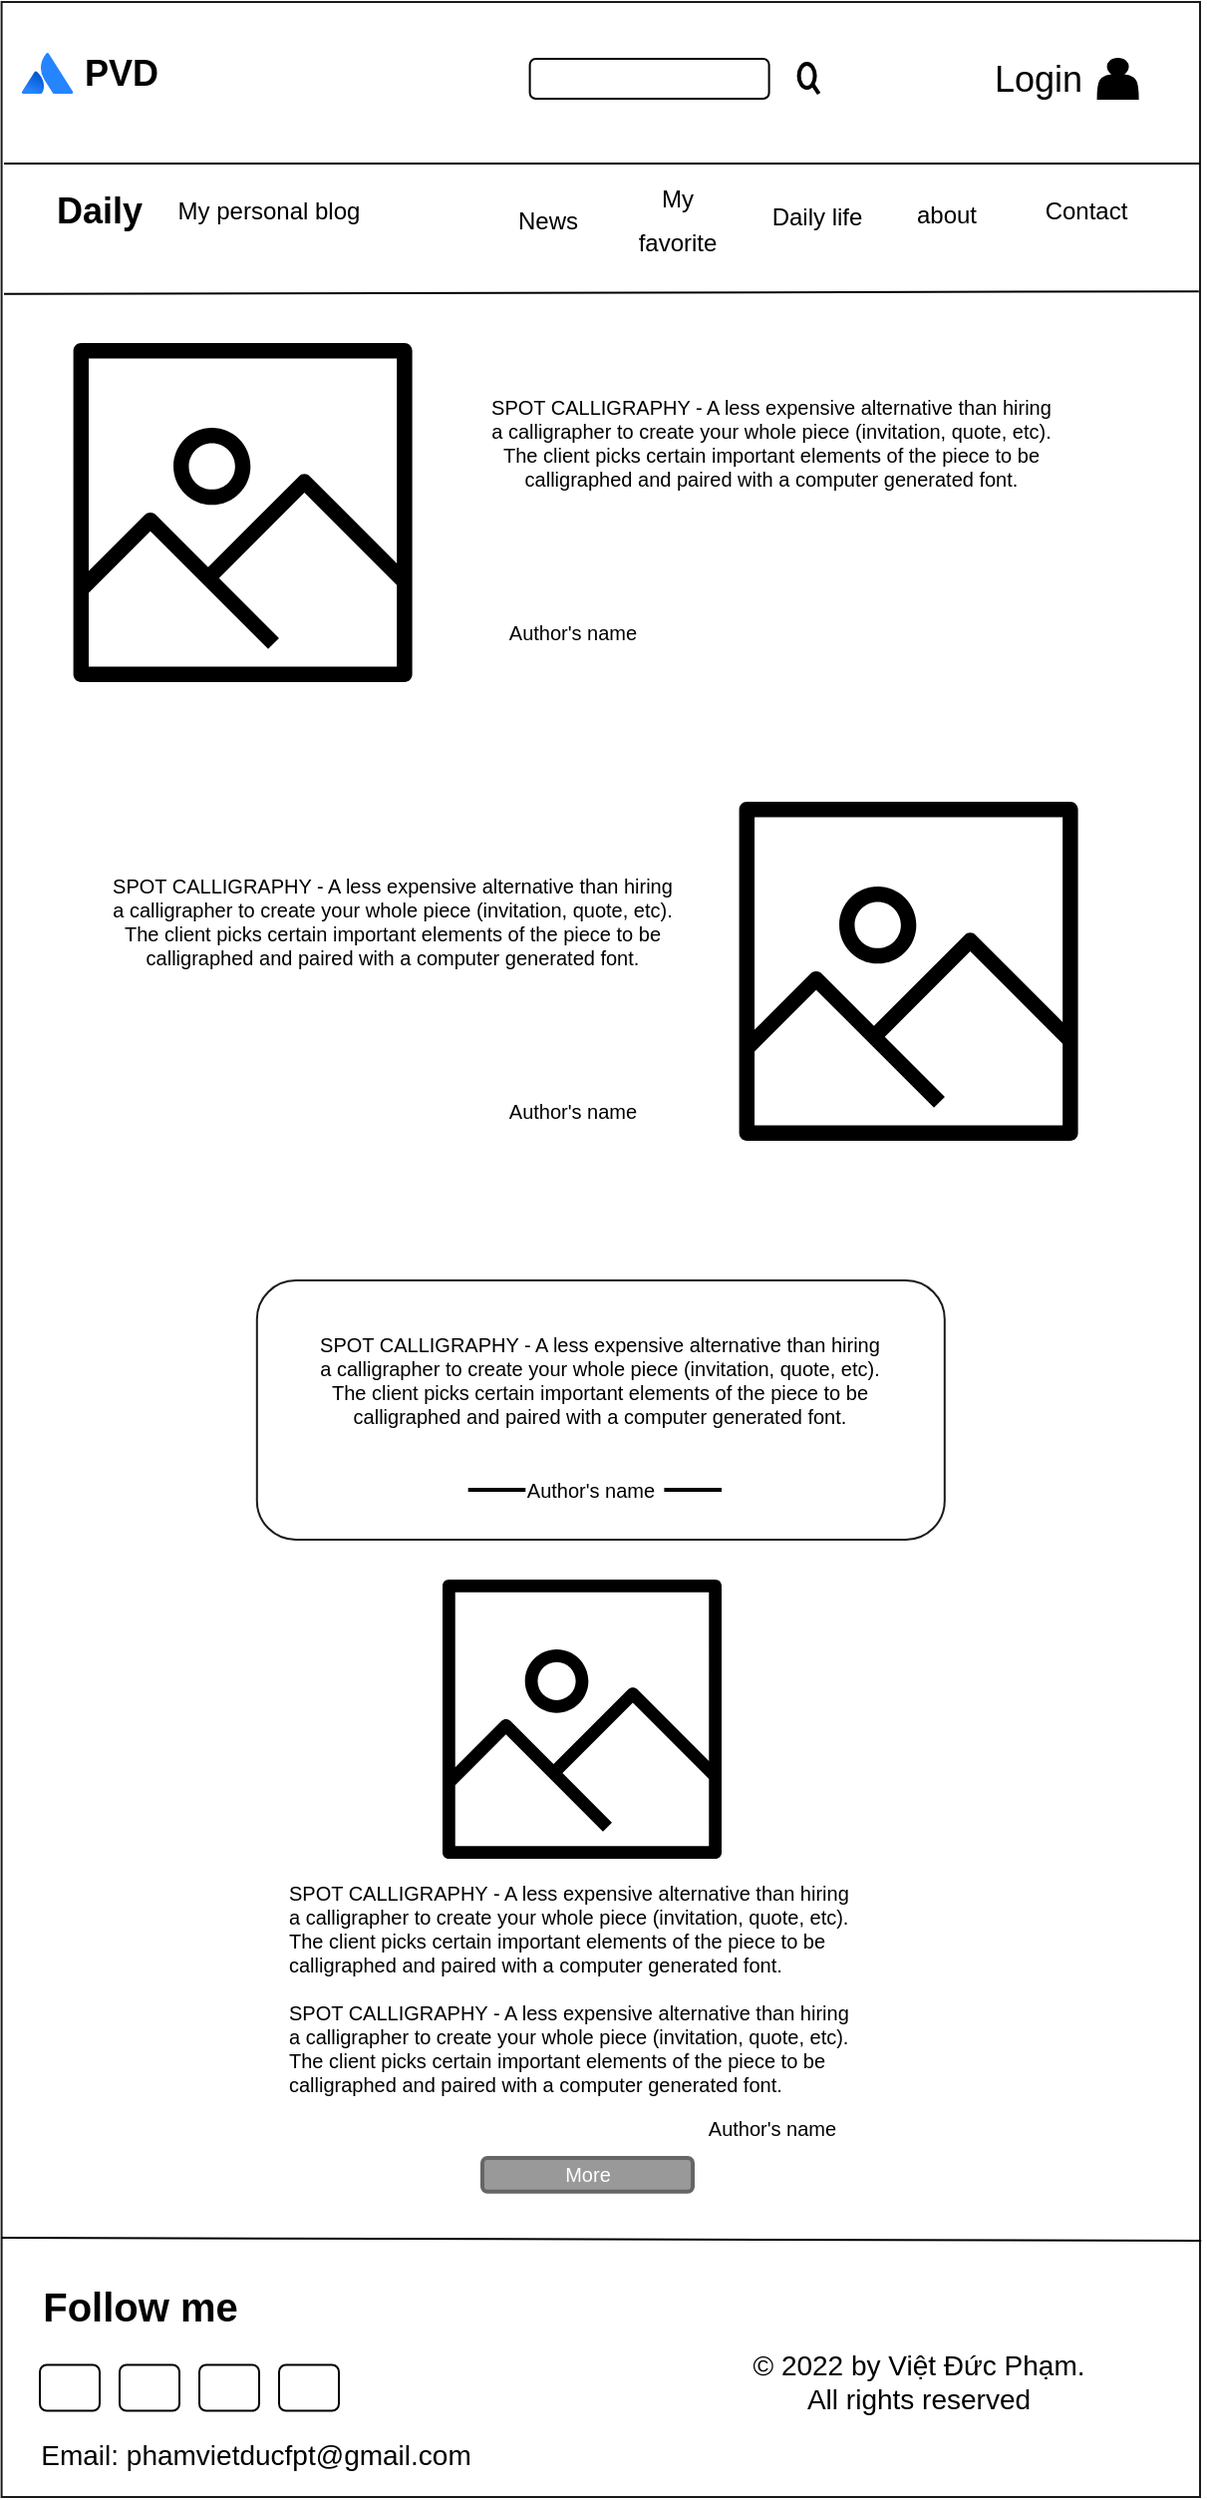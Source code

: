 <mxfile version="16.6.4" type="device"><diagram id="x9OtiY9y_OraUsxXOpW3" name="Page-1"><mxGraphModel dx="782" dy="475" grid="1" gridSize="10" guides="1" tooltips="1" connect="1" arrows="1" fold="1" page="1" pageScale="1" pageWidth="850" pageHeight="1100" math="0" shadow="0"><root><mxCell id="0"/><mxCell id="1" parent="0"/><mxCell id="0XnQZkTNEIMRQhWmWbKL-74" value="" style="rounded=0;whiteSpace=wrap;html=1;fontSize=10;fontColor=#000000;strokeColor=#1A1A1A;fillColor=#FFFFFF;" vertex="1" parent="1"><mxGeometry x="158.8" y="69" width="601.2" height="1251" as="geometry"/></mxCell><mxCell id="0XnQZkTNEIMRQhWmWbKL-59" value="&lt;span style=&quot;font-size: 18px&quot;&gt;&lt;b&gt;PVD&lt;/b&gt;&lt;/span&gt;" style="text;html=1;strokeColor=none;fillColor=none;align=center;verticalAlign=middle;whiteSpace=wrap;rounded=0;" vertex="1" parent="1"><mxGeometry x="188.8" y="90" width="60" height="30" as="geometry"/></mxCell><mxCell id="0XnQZkTNEIMRQhWmWbKL-60" value="My personal blog" style="text;html=1;strokeColor=none;fillColor=none;align=center;verticalAlign=middle;whiteSpace=wrap;rounded=0;" vertex="1" parent="1"><mxGeometry x="237.6" y="159.48" width="110" height="30" as="geometry"/></mxCell><mxCell id="0XnQZkTNEIMRQhWmWbKL-61" value="" style="rounded=1;whiteSpace=wrap;html=1;fontSize=18;" vertex="1" parent="1"><mxGeometry x="423.8" y="97.5" width="120" height="20" as="geometry"/></mxCell><mxCell id="0XnQZkTNEIMRQhWmWbKL-62" value="" style="html=1;verticalLabelPosition=bottom;align=center;labelBackgroundColor=#ffffff;verticalAlign=top;strokeWidth=2;strokeColor=#000000;shadow=0;dashed=0;shape=mxgraph.ios7.icons.looking_glass;fontSize=18;" vertex="1" parent="1"><mxGeometry x="558.8" y="100" width="10" height="15" as="geometry"/></mxCell><mxCell id="0XnQZkTNEIMRQhWmWbKL-63" value="Login" style="text;html=1;strokeColor=none;fillColor=none;align=center;verticalAlign=middle;whiteSpace=wrap;rounded=0;fontSize=18;" vertex="1" parent="1"><mxGeometry x="658.8" y="97.5" width="40" height="20" as="geometry"/></mxCell><mxCell id="0XnQZkTNEIMRQhWmWbKL-64" value="" style="shape=actor;whiteSpace=wrap;html=1;fontSize=18;strokeColor=#000000;fillColor=#000000;" vertex="1" parent="1"><mxGeometry x="708.8" y="97.5" width="20" height="20" as="geometry"/></mxCell><mxCell id="0XnQZkTNEIMRQhWmWbKL-65" value="" style="image;image=img/lib/atlassian/Atlassian_Logo.svg;fontSize=18;strokeColor=#000000;fillColor=#FFFFFF;" vertex="1" parent="1"><mxGeometry x="168.8" y="94.5" width="26" height="20.5" as="geometry"/></mxCell><mxCell id="0XnQZkTNEIMRQhWmWbKL-66" value="&lt;b&gt;Daily&lt;/b&gt;" style="text;html=1;strokeColor=none;fillColor=none;align=center;verticalAlign=middle;whiteSpace=wrap;rounded=0;fontSize=18;" vertex="1" parent="1"><mxGeometry x="167.6" y="159.48" width="80" height="30" as="geometry"/></mxCell><mxCell id="0XnQZkTNEIMRQhWmWbKL-67" value="&lt;font style=&quot;font-size: 12px&quot;&gt;News&lt;/font&gt;" style="text;html=1;strokeColor=none;fillColor=none;align=center;verticalAlign=middle;whiteSpace=wrap;rounded=0;fontSize=18;" vertex="1" parent="1"><mxGeometry x="407.6" y="166.98" width="50" height="20" as="geometry"/></mxCell><mxCell id="0XnQZkTNEIMRQhWmWbKL-68" value="&lt;font style=&quot;font-size: 12px&quot;&gt;My favorite&lt;/font&gt;" style="text;html=1;strokeColor=none;fillColor=none;align=center;verticalAlign=middle;whiteSpace=wrap;rounded=0;fontSize=18;" vertex="1" parent="1"><mxGeometry x="467.6" y="169.48" width="60" height="15" as="geometry"/></mxCell><mxCell id="0XnQZkTNEIMRQhWmWbKL-69" value="&lt;font style=&quot;font-size: 12px&quot;&gt;Contact&lt;/font&gt;" style="text;html=1;strokeColor=none;fillColor=none;align=center;verticalAlign=middle;whiteSpace=wrap;rounded=0;fontSize=18;" vertex="1" parent="1"><mxGeometry x="677.6" y="161.98" width="50" height="20" as="geometry"/></mxCell><mxCell id="0XnQZkTNEIMRQhWmWbKL-70" value="&lt;font style=&quot;font-size: 12px&quot;&gt;about&lt;/font&gt;" style="text;html=1;strokeColor=none;fillColor=none;align=center;verticalAlign=middle;whiteSpace=wrap;rounded=0;fontSize=18;" vertex="1" parent="1"><mxGeometry x="607.6" y="164.48" width="50" height="20" as="geometry"/></mxCell><mxCell id="0XnQZkTNEIMRQhWmWbKL-71" value="Daily life" style="text;html=1;strokeColor=none;fillColor=none;align=center;verticalAlign=middle;whiteSpace=wrap;rounded=0;fontSize=12;" vertex="1" parent="1"><mxGeometry x="537.6" y="161.98" width="60" height="30" as="geometry"/></mxCell><mxCell id="0XnQZkTNEIMRQhWmWbKL-72" value="" style="endArrow=none;html=1;rounded=0;fontSize=14;fontColor=#000000;" edge="1" parent="1"><mxGeometry width="50" height="50" relative="1" as="geometry"><mxPoint x="160" y="150" as="sourcePoint"/><mxPoint x="760" y="150" as="targetPoint"/></mxGeometry></mxCell><mxCell id="0XnQZkTNEIMRQhWmWbKL-75" value="" style="endArrow=none;html=1;rounded=0;fontSize=10;fontColor=#000000;exitX=0.002;exitY=0.117;exitDx=0;exitDy=0;exitPerimeter=0;entryX=0.999;entryY=0.116;entryDx=0;entryDy=0;entryPerimeter=0;" edge="1" parent="1" source="0XnQZkTNEIMRQhWmWbKL-74" target="0XnQZkTNEIMRQhWmWbKL-74"><mxGeometry width="50" height="50" relative="1" as="geometry"><mxPoint x="470" y="270" as="sourcePoint"/><mxPoint x="520" y="220" as="targetPoint"/></mxGeometry></mxCell><mxCell id="0XnQZkTNEIMRQhWmWbKL-77" value="" style="sketch=0;outlineConnect=0;fontColor=#232F3E;gradientColor=none;fillColor=#000000;strokeColor=none;dashed=0;verticalLabelPosition=bottom;verticalAlign=top;align=center;html=1;fontSize=12;fontStyle=0;aspect=fixed;pointerEvents=1;shape=mxgraph.aws4.container_registry_image;rounded=1;" vertex="1" parent="1"><mxGeometry x="194.8" y="240" width="170" height="170" as="geometry"/></mxCell><mxCell id="0XnQZkTNEIMRQhWmWbKL-80" value="SPOT CALLIGRAPHY - A less expensive alternative than hiring a calligrapher to create your whole piece (invitation, quote, etc). The client picks certain important elements of the piece to be calligraphed and paired with a computer generated font." style="text;html=1;strokeColor=none;fillColor=none;align=center;verticalAlign=middle;whiteSpace=wrap;rounded=0;fontSize=10;fontColor=#000000;" vertex="1" parent="1"><mxGeometry x="400" y="250" width="290" height="80" as="geometry"/></mxCell><mxCell id="0XnQZkTNEIMRQhWmWbKL-81" value="" style="sketch=0;outlineConnect=0;fontColor=#232F3E;gradientColor=none;fillColor=#000000;strokeColor=none;dashed=0;verticalLabelPosition=bottom;verticalAlign=top;align=center;html=1;fontSize=12;fontStyle=0;aspect=fixed;pointerEvents=1;shape=mxgraph.aws4.container_registry_image;rounded=1;" vertex="1" parent="1"><mxGeometry x="528.8" y="470" width="170" height="170" as="geometry"/></mxCell><mxCell id="0XnQZkTNEIMRQhWmWbKL-82" value="SPOT CALLIGRAPHY - A less expensive alternative than hiring a calligrapher to create your whole piece (invitation, quote, etc). The client picks certain important elements of the piece to be calligraphed and paired with a computer generated font." style="text;html=1;strokeColor=none;fillColor=none;align=center;verticalAlign=middle;whiteSpace=wrap;rounded=0;fontSize=10;fontColor=#000000;" vertex="1" parent="1"><mxGeometry x="210" y="490" width="290" height="80" as="geometry"/></mxCell><mxCell id="0XnQZkTNEIMRQhWmWbKL-85" value="" style="rounded=1;whiteSpace=wrap;html=1;fontSize=10;fontColor=#000000;strokeColor=#1A1A1A;fillColor=#FFFFFF;" vertex="1" parent="1"><mxGeometry x="286.9" y="710" width="345" height="130" as="geometry"/></mxCell><mxCell id="0XnQZkTNEIMRQhWmWbKL-84" value="SPOT CALLIGRAPHY - A less expensive alternative than hiring a calligrapher to create your whole piece (invitation, quote, etc). The client picks certain important elements of the piece to be calligraphed and paired with a computer generated font." style="text;html=1;strokeColor=none;fillColor=none;align=center;verticalAlign=middle;whiteSpace=wrap;rounded=0;fontSize=10;fontColor=#000000;" vertex="1" parent="1"><mxGeometry x="314.4" y="720" width="290" height="80" as="geometry"/></mxCell><mxCell id="0XnQZkTNEIMRQhWmWbKL-86" value="Author's name" style="text;html=1;strokeColor=none;fillColor=none;align=center;verticalAlign=middle;whiteSpace=wrap;rounded=0;fontSize=10;fontColor=#000000;" vertex="1" parent="1"><mxGeometry x="408.8" y="800" width="91.2" height="30" as="geometry"/></mxCell><mxCell id="0XnQZkTNEIMRQhWmWbKL-87" value="" style="line;strokeWidth=2;html=1;rounded=1;fontSize=10;fontColor=#000000;fillColor=#FFFFFF;" vertex="1" parent="1"><mxGeometry x="392.85" y="810" width="28.8" height="10" as="geometry"/></mxCell><mxCell id="0XnQZkTNEIMRQhWmWbKL-89" value="" style="line;strokeWidth=2;html=1;rounded=1;fontSize=10;fontColor=#000000;fillColor=#FFFFFF;" vertex="1" parent="1"><mxGeometry x="491.2" y="810" width="28.8" height="10" as="geometry"/></mxCell><mxCell id="0XnQZkTNEIMRQhWmWbKL-90" value="Author's name" style="text;html=1;strokeColor=none;fillColor=none;align=center;verticalAlign=middle;whiteSpace=wrap;rounded=0;fontSize=10;fontColor=#000000;" vertex="1" parent="1"><mxGeometry x="400" y="610" width="91.2" height="30" as="geometry"/></mxCell><mxCell id="0XnQZkTNEIMRQhWmWbKL-91" value="Author's name" style="text;html=1;strokeColor=none;fillColor=none;align=center;verticalAlign=middle;whiteSpace=wrap;rounded=0;fontSize=10;fontColor=#000000;" vertex="1" parent="1"><mxGeometry x="400" y="370" width="91.2" height="30" as="geometry"/></mxCell><mxCell id="0XnQZkTNEIMRQhWmWbKL-92" value="" style="sketch=0;outlineConnect=0;fontColor=#232F3E;gradientColor=none;fillColor=#000000;strokeColor=none;dashed=0;verticalLabelPosition=bottom;verticalAlign=top;align=center;html=1;fontSize=12;fontStyle=0;aspect=fixed;pointerEvents=1;shape=mxgraph.aws4.container_registry_image;rounded=1;" vertex="1" parent="1"><mxGeometry x="380" y="860" width="140" height="140" as="geometry"/></mxCell><mxCell id="0XnQZkTNEIMRQhWmWbKL-93" value="SPOT CALLIGRAPHY - A less expensive alternative than hiring a calligrapher to create your whole piece (invitation, quote, etc). The client picks certain important elements of the piece to be calligraphed and paired with a computer generated font.&lt;br&gt;&lt;br&gt;SPOT CALLIGRAPHY - A less expensive alternative than hiring a calligrapher to create your whole piece (invitation, quote, etc). The client picks certain important elements of the piece to be calligraphed and paired with a computer generated font." style="text;html=1;strokeColor=none;fillColor=none;align=left;verticalAlign=middle;whiteSpace=wrap;rounded=0;fontSize=10;fontColor=#000000;" vertex="1" parent="1"><mxGeometry x="300.6" y="1010" width="290" height="110" as="geometry"/></mxCell><mxCell id="0XnQZkTNEIMRQhWmWbKL-94" value="More" style="rounded=1;html=1;shadow=0;dashed=0;whiteSpace=wrap;fontSize=10;fillColor=#999999;align=center;strokeColor=#666666;fontColor=#ffffff;strokeWidth=2;" vertex="1" parent="1"><mxGeometry x="400" y="1150" width="105.5" height="16.88" as="geometry"/></mxCell><mxCell id="0XnQZkTNEIMRQhWmWbKL-107" value="&lt;font style=&quot;font-size: 20px&quot;&gt;Follow me&lt;/font&gt;" style="text;strokeColor=none;fillColor=none;html=1;fontSize=24;fontStyle=1;verticalAlign=middle;align=center;fontColor=#000000;" vertex="1" parent="1"><mxGeometry x="178" y="1203.76" width="100" height="40" as="geometry"/></mxCell><mxCell id="0XnQZkTNEIMRQhWmWbKL-108" value="" style="rounded=1;whiteSpace=wrap;html=1;fontSize=20;fontColor=#000000;strokeColor=#000000;fillColor=#FFFFFF;" vertex="1" parent="1"><mxGeometry x="178" y="1253.76" width="30" height="23" as="geometry"/></mxCell><mxCell id="0XnQZkTNEIMRQhWmWbKL-109" value="" style="rounded=1;whiteSpace=wrap;html=1;fontSize=20;fontColor=#000000;strokeColor=#000000;fillColor=#FFFFFF;" vertex="1" parent="1"><mxGeometry x="218" y="1253.76" width="30" height="23" as="geometry"/></mxCell><mxCell id="0XnQZkTNEIMRQhWmWbKL-110" value="" style="rounded=1;whiteSpace=wrap;html=1;fontSize=20;fontColor=#000000;strokeColor=#000000;fillColor=#FFFFFF;" vertex="1" parent="1"><mxGeometry x="258" y="1253.76" width="30" height="23" as="geometry"/></mxCell><mxCell id="0XnQZkTNEIMRQhWmWbKL-111" value="" style="rounded=1;whiteSpace=wrap;html=1;fontSize=20;fontColor=#000000;strokeColor=#000000;fillColor=#FFFFFF;" vertex="1" parent="1"><mxGeometry x="298" y="1253.76" width="30" height="23" as="geometry"/></mxCell><mxCell id="0XnQZkTNEIMRQhWmWbKL-112" value="" style="shape=image;html=1;verticalAlign=top;verticalLabelPosition=bottom;labelBackgroundColor=#ffffff;imageAspect=0;aspect=fixed;image=https://cdn3.iconfinder.com/data/icons/picons-social/57/06-facebook-128.png;fontSize=20;fontColor=#000000;strokeColor=#000000;fillColor=#FFFFFF;" vertex="1" parent="1"><mxGeometry x="184" y="1256.26" width="18" height="18" as="geometry"/></mxCell><mxCell id="0XnQZkTNEIMRQhWmWbKL-113" value="" style="shape=image;html=1;verticalAlign=top;verticalLabelPosition=bottom;labelBackgroundColor=#ffffff;imageAspect=0;aspect=fixed;image=https://cdn4.iconfinder.com/data/icons/picons-social/57/38-instagram-2-128.png;fontSize=20;fontColor=#000000;strokeColor=#000000;fillColor=#FFFFFF;" vertex="1" parent="1"><mxGeometry x="224" y="1256.26" width="18" height="18" as="geometry"/></mxCell><mxCell id="0XnQZkTNEIMRQhWmWbKL-114" value="" style="shape=image;html=1;verticalAlign=top;verticalLabelPosition=bottom;labelBackgroundColor=#ffffff;imageAspect=0;aspect=fixed;image=https://cdn1.iconfinder.com/data/icons/ionicons-fill-vol-2/512/logo-tiktok-128.png;fontSize=20;fontColor=#000000;strokeColor=#000000;fillColor=#FFFFFF;" vertex="1" parent="1"><mxGeometry x="264" y="1256.26" width="18" height="18" as="geometry"/></mxCell><mxCell id="0XnQZkTNEIMRQhWmWbKL-115" value="" style="shape=image;html=1;verticalAlign=top;verticalLabelPosition=bottom;labelBackgroundColor=#ffffff;imageAspect=0;aspect=fixed;image=https://cdn3.iconfinder.com/data/icons/social-media-black-white-2/512/BW_Youtube_glyph_svg-128.png;fontSize=20;fontColor=#000000;strokeColor=#000000;fillColor=#FFFFFF;" vertex="1" parent="1"><mxGeometry x="305" y="1256.26" width="18" height="18" as="geometry"/></mxCell><mxCell id="0XnQZkTNEIMRQhWmWbKL-116" value="© 2022 by Việt Đức Phạm. All rights reserved" style="text;html=1;strokeColor=none;fillColor=none;align=center;verticalAlign=middle;whiteSpace=wrap;rounded=0;fontSize=14;fontColor=#000000;" vertex="1" parent="1"><mxGeometry x="528.8" y="1246.76" width="180" height="30" as="geometry"/></mxCell><mxCell id="0XnQZkTNEIMRQhWmWbKL-117" value="Email: phamvietducfpt@gmail.com" style="text;html=1;strokeColor=none;fillColor=none;align=center;verticalAlign=middle;whiteSpace=wrap;rounded=0;fontSize=14;fontColor=#000000;" vertex="1" parent="1"><mxGeometry x="160" y="1283.76" width="253" height="30" as="geometry"/></mxCell><mxCell id="0XnQZkTNEIMRQhWmWbKL-118" value="" style="endArrow=none;html=1;rounded=0;fontSize=14;fontColor=#000000;exitX=-0.002;exitY=0.912;exitDx=0;exitDy=0;exitPerimeter=0;entryX=1.001;entryY=0.913;entryDx=0;entryDy=0;entryPerimeter=0;" edge="1" parent="1"><mxGeometry width="50" height="50" relative="1" as="geometry"><mxPoint x="158.8" y="1190" as="sourcePoint"/><mxPoint x="760.6" y="1191.52" as="targetPoint"/></mxGeometry></mxCell><mxCell id="0XnQZkTNEIMRQhWmWbKL-119" value="Author's name" style="text;html=1;strokeColor=none;fillColor=none;align=center;verticalAlign=middle;whiteSpace=wrap;rounded=0;fontSize=10;fontColor=#000000;" vertex="1" parent="1"><mxGeometry x="500" y="1120" width="91.2" height="30" as="geometry"/></mxCell></root></mxGraphModel></diagram></mxfile>